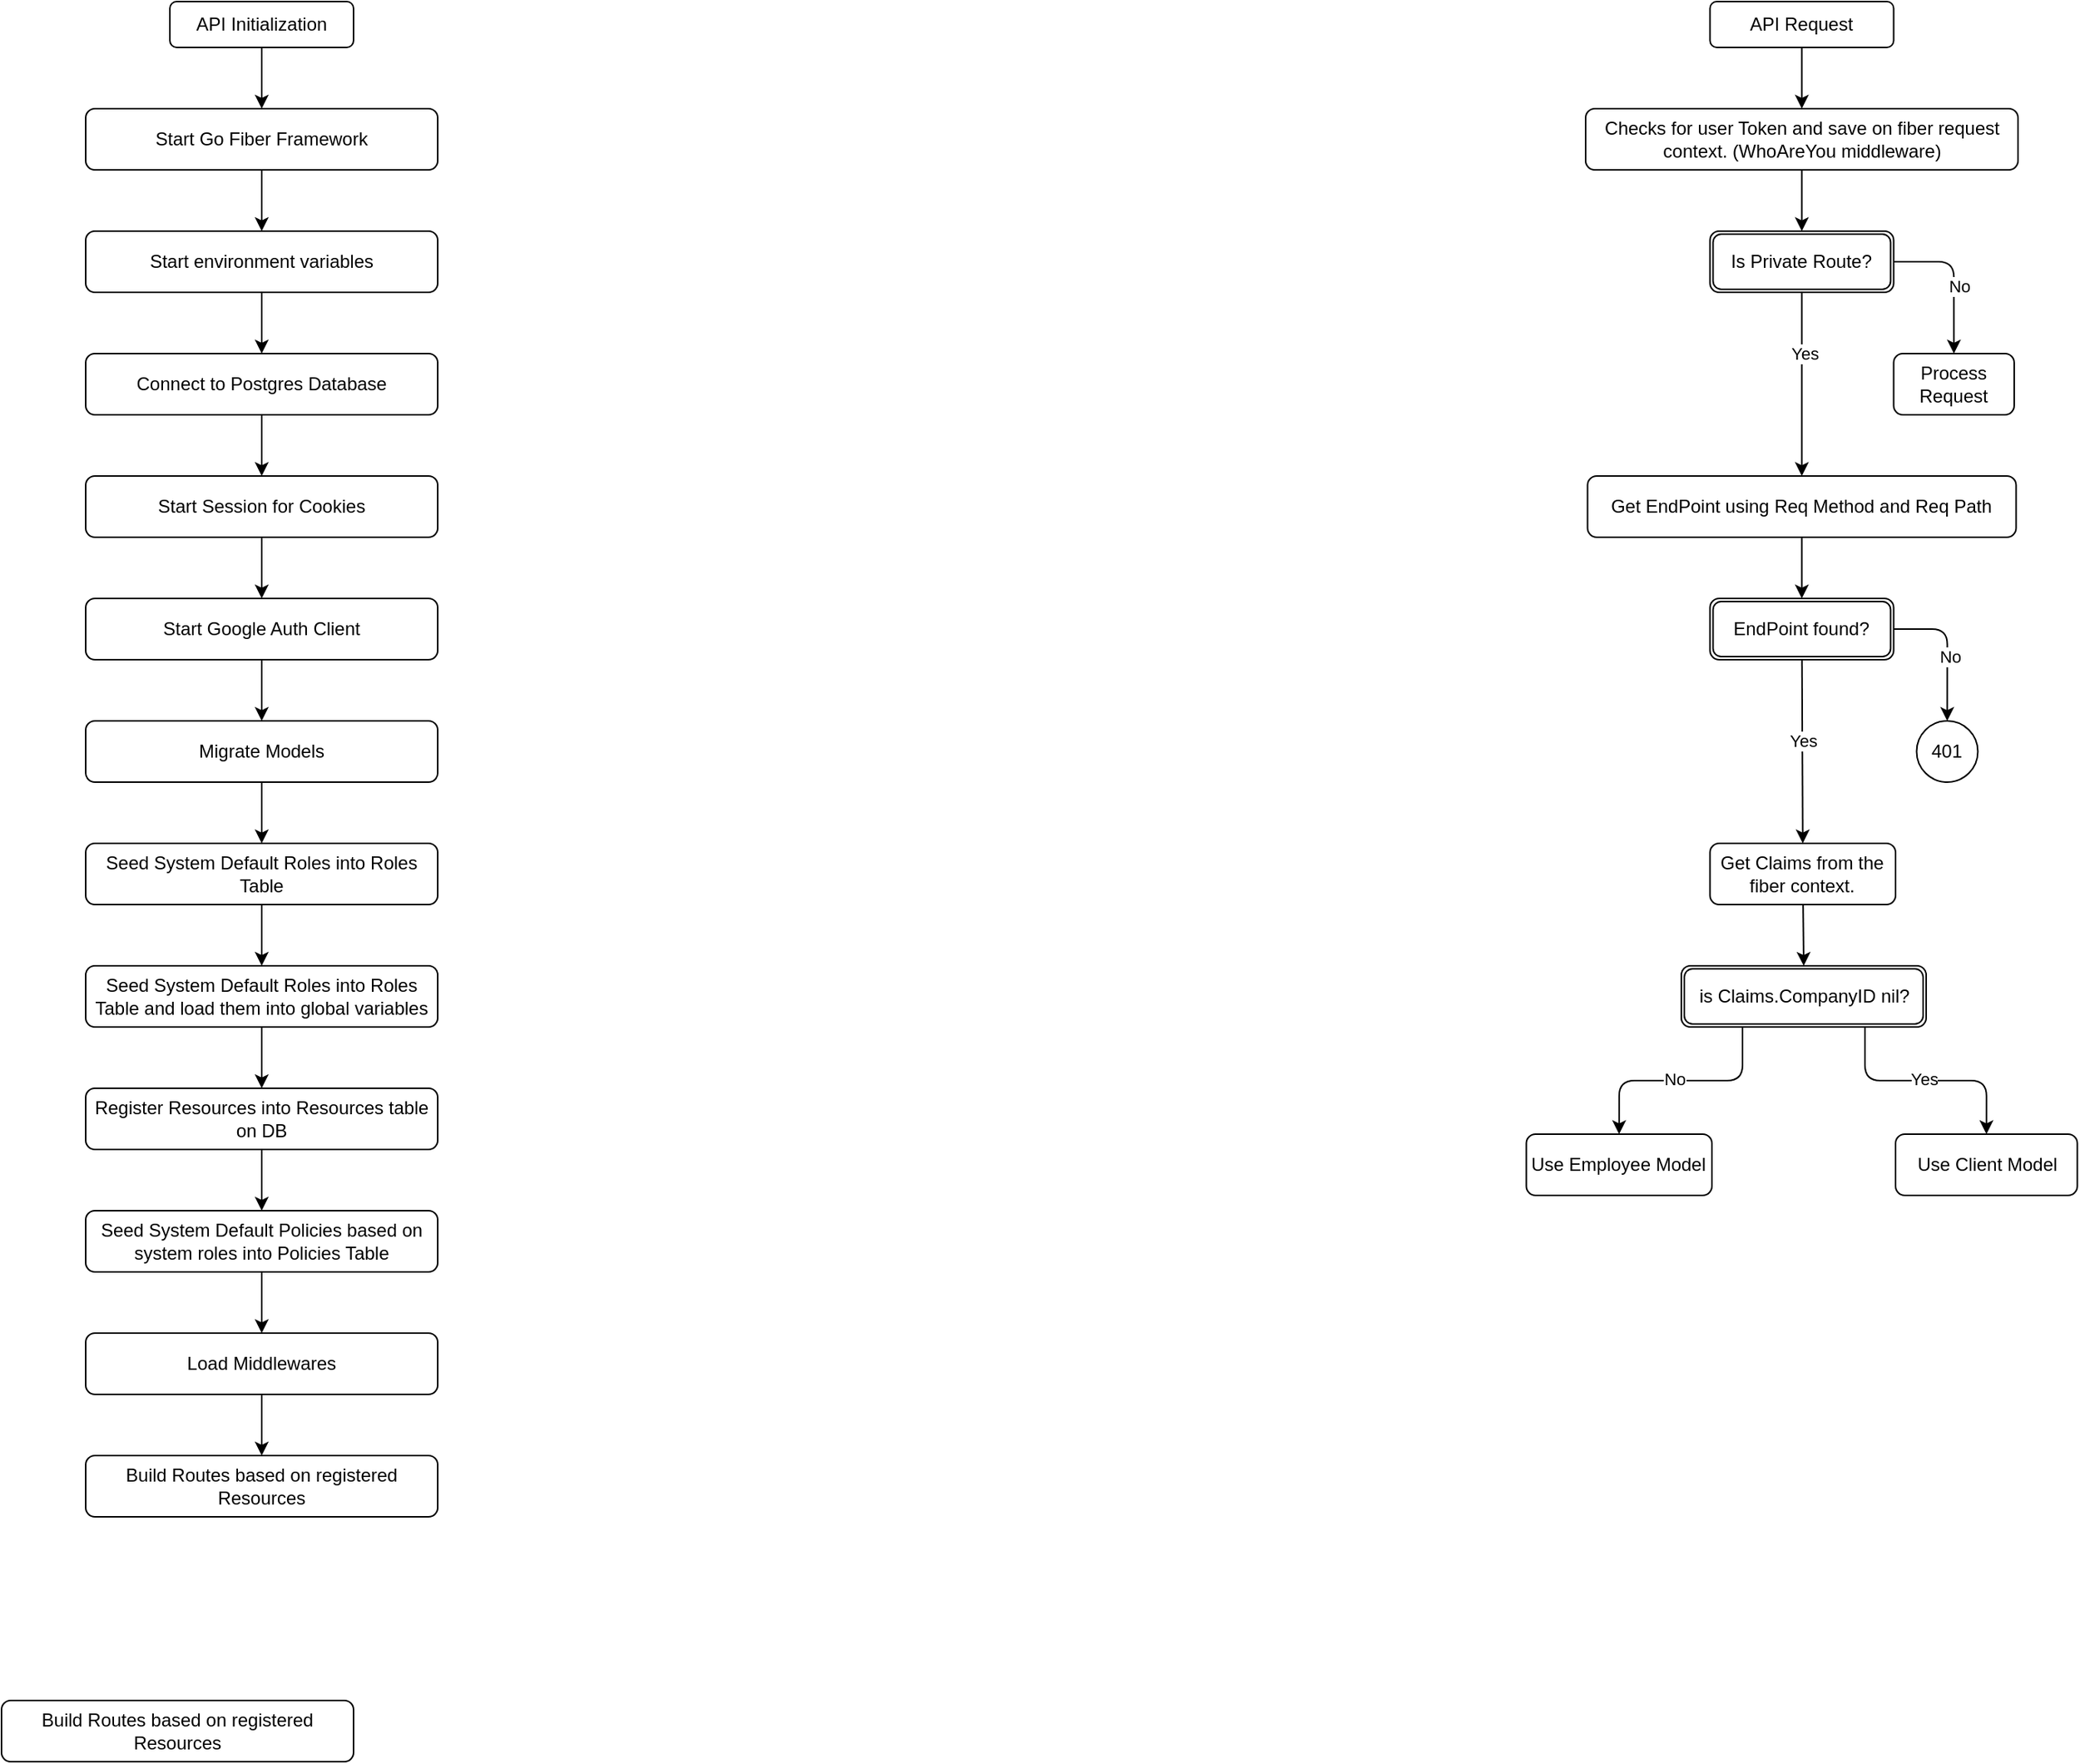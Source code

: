 <mxfile>
    <diagram id="YUusMCpgZFRGFOWQqa4S" name="Page-1">
        <mxGraphModel dx="1693" dy="294" grid="1" gridSize="10" guides="1" tooltips="1" connect="1" arrows="1" fold="1" page="1" pageScale="1" pageWidth="850" pageHeight="1100" math="0" shadow="0">
            <root>
                <mxCell id="0"/>
                <mxCell id="1" parent="0"/>
                <mxCell id="13" style="edgeStyle=none;html=1;entryX=0.5;entryY=0;entryDx=0;entryDy=0;" parent="1" source="2" target="3" edge="1">
                    <mxGeometry relative="1" as="geometry"/>
                </mxCell>
                <mxCell id="2" value="API Initialization" style="rounded=1;whiteSpace=wrap;html=1;" parent="1" vertex="1">
                    <mxGeometry x="-485" y="10" width="120" height="30" as="geometry"/>
                </mxCell>
                <mxCell id="14" style="edgeStyle=none;html=1;entryX=0.5;entryY=0;entryDx=0;entryDy=0;" parent="1" source="3" target="4" edge="1">
                    <mxGeometry relative="1" as="geometry"/>
                </mxCell>
                <mxCell id="3" value="Start Go Fiber Framework" style="rounded=1;whiteSpace=wrap;html=1;" parent="1" vertex="1">
                    <mxGeometry x="-540" y="80" width="230" height="40" as="geometry"/>
                </mxCell>
                <mxCell id="15" style="edgeStyle=none;html=1;entryX=0.5;entryY=0;entryDx=0;entryDy=0;" parent="1" source="4" target="5" edge="1">
                    <mxGeometry relative="1" as="geometry"/>
                </mxCell>
                <mxCell id="4" value="Start environment variables" style="rounded=1;whiteSpace=wrap;html=1;" parent="1" vertex="1">
                    <mxGeometry x="-540" y="160" width="230" height="40" as="geometry"/>
                </mxCell>
                <mxCell id="16" style="edgeStyle=none;html=1;entryX=0.5;entryY=0;entryDx=0;entryDy=0;" parent="1" source="5" target="6" edge="1">
                    <mxGeometry relative="1" as="geometry"/>
                </mxCell>
                <mxCell id="5" value="Connect to Po&lt;span style=&quot;font-family: monospace; font-size: 0px; text-align: start; text-wrap-mode: nowrap;&quot;&gt;%3CmxGraphModel%3E%3Croot%3E%3CmxCell%20id%3D%220%22%2F%3E%3CmxCell%20id%3D%221%22%20parent%3D%220%22%2F%3E%3CmxCell%20id%3D%222%22%20value%3D%22Start%20Environment%20Variables%22%20style%3D%22rounded%3D1%3BwhiteSpace%3Dwrap%3Bhtml%3D1%3B%22%20vertex%3D%221%22%20parent%3D%221%22%3E%3CmxGeometry%20x%3D%22105%22%20y%3D%22120%22%20width%3D%22230%22%20height%3D%2230%22%20as%3D%22geometry%22%2F%3E%3C%2FmxCell%3E%3C%2Froot%3E%3C%2FmxGraphModel%3E&lt;/span&gt;stgres Database" style="rounded=1;whiteSpace=wrap;html=1;" parent="1" vertex="1">
                    <mxGeometry x="-540" y="240" width="230" height="40" as="geometry"/>
                </mxCell>
                <mxCell id="18" style="edgeStyle=none;html=1;entryX=0.5;entryY=0;entryDx=0;entryDy=0;" parent="1" source="6" target="7" edge="1">
                    <mxGeometry relative="1" as="geometry"/>
                </mxCell>
                <mxCell id="6" value="Start Session for Cookies" style="rounded=1;whiteSpace=wrap;html=1;" parent="1" vertex="1">
                    <mxGeometry x="-540" y="320" width="230" height="40" as="geometry"/>
                </mxCell>
                <mxCell id="19" style="edgeStyle=none;html=1;entryX=0.5;entryY=0;entryDx=0;entryDy=0;" parent="1" source="7" target="8" edge="1">
                    <mxGeometry relative="1" as="geometry"/>
                </mxCell>
                <mxCell id="7" value="Start Google Auth Client" style="rounded=1;whiteSpace=wrap;html=1;" parent="1" vertex="1">
                    <mxGeometry x="-540" y="400" width="230" height="40" as="geometry"/>
                </mxCell>
                <mxCell id="20" style="edgeStyle=none;html=1;entryX=0.5;entryY=0;entryDx=0;entryDy=0;" parent="1" source="8" target="9" edge="1">
                    <mxGeometry relative="1" as="geometry"/>
                </mxCell>
                <mxCell id="8" value="Migrate Models" style="rounded=1;whiteSpace=wrap;html=1;" parent="1" vertex="1">
                    <mxGeometry x="-540" y="480" width="230" height="40" as="geometry"/>
                </mxCell>
                <mxCell id="21" style="edgeStyle=none;html=1;entryX=0.5;entryY=0;entryDx=0;entryDy=0;" parent="1" source="9" target="10" edge="1">
                    <mxGeometry relative="1" as="geometry"/>
                </mxCell>
                <mxCell id="9" value="Seed System Default Roles into Roles Table" style="rounded=1;whiteSpace=wrap;html=1;" parent="1" vertex="1">
                    <mxGeometry x="-540" y="560" width="230" height="40" as="geometry"/>
                </mxCell>
                <mxCell id="22" style="edgeStyle=none;html=1;entryX=0.5;entryY=0;entryDx=0;entryDy=0;" parent="1" source="10" target="11" edge="1">
                    <mxGeometry relative="1" as="geometry"/>
                </mxCell>
                <mxCell id="10" value="Seed System Default Roles into Roles Table and load them into global variables" style="rounded=1;whiteSpace=wrap;html=1;" parent="1" vertex="1">
                    <mxGeometry x="-540" y="640" width="230" height="40" as="geometry"/>
                </mxCell>
                <mxCell id="23" style="edgeStyle=none;html=1;entryX=0.5;entryY=0;entryDx=0;entryDy=0;" parent="1" source="11" target="97" edge="1">
                    <mxGeometry relative="1" as="geometry"/>
                </mxCell>
                <mxCell id="11" value="Register Resources into Resources table on DB" style="rounded=1;whiteSpace=wrap;html=1;" parent="1" vertex="1">
                    <mxGeometry x="-540" y="720" width="230" height="40" as="geometry"/>
                </mxCell>
                <mxCell id="25" style="edgeStyle=none;html=1;entryX=0.5;entryY=0;entryDx=0;entryDy=0;" parent="1" source="12" target="24" edge="1">
                    <mxGeometry relative="1" as="geometry"/>
                </mxCell>
                <mxCell id="12" value="Load Middlewares" style="rounded=1;whiteSpace=wrap;html=1;" parent="1" vertex="1">
                    <mxGeometry x="-540" y="880" width="230" height="40" as="geometry"/>
                </mxCell>
                <mxCell id="24" value="Build Routes based on registered Resources" style="rounded=1;whiteSpace=wrap;html=1;" parent="1" vertex="1">
                    <mxGeometry x="-540" y="960" width="230" height="40" as="geometry"/>
                </mxCell>
                <mxCell id="29" style="edgeStyle=none;html=1;entryX=0.5;entryY=0;entryDx=0;entryDy=0;" parent="1" source="26" target="28" edge="1">
                    <mxGeometry relative="1" as="geometry"/>
                </mxCell>
                <mxCell id="26" value="API Request" style="rounded=1;whiteSpace=wrap;html=1;" parent="1" vertex="1">
                    <mxGeometry x="521.25" y="10" width="120" height="30" as="geometry"/>
                </mxCell>
                <mxCell id="79" style="edgeStyle=none;html=1;entryX=0.5;entryY=0;entryDx=0;entryDy=0;" parent="1" source="28" target="78" edge="1">
                    <mxGeometry relative="1" as="geometry"/>
                </mxCell>
                <mxCell id="28" value="Checks for user Token and save on fiber request context. (WhoAreYou middleware)" style="rounded=1;whiteSpace=wrap;html=1;" parent="1" vertex="1">
                    <mxGeometry x="440" y="80" width="282.5" height="40" as="geometry"/>
                </mxCell>
                <mxCell id="33" value="Process Request" style="rounded=1;whiteSpace=wrap;html=1;" parent="1" vertex="1">
                    <mxGeometry x="641.25" y="240" width="78.75" height="40" as="geometry"/>
                </mxCell>
                <mxCell id="43" value="Use Client Model" style="rounded=1;whiteSpace=wrap;html=1;" parent="1" vertex="1">
                    <mxGeometry x="642.5" y="750" width="118.75" height="40" as="geometry"/>
                </mxCell>
                <mxCell id="45" value="Use Employee Model" style="rounded=1;whiteSpace=wrap;html=1;" parent="1" vertex="1">
                    <mxGeometry x="401.25" y="750" width="121.25" height="40" as="geometry"/>
                </mxCell>
                <mxCell id="52" style="edgeStyle=none;html=1;entryX=0.5;entryY=0;entryDx=0;entryDy=0;" parent="1" source="47" target="92" edge="1">
                    <mxGeometry relative="1" as="geometry">
                        <mxPoint x="582.5" y="400" as="targetPoint"/>
                    </mxGeometry>
                </mxCell>
                <mxCell id="47" value="Get EndPoint using Req Method and Req Path" style="rounded=1;whiteSpace=wrap;html=1;" parent="1" vertex="1">
                    <mxGeometry x="441.25" y="320" width="280" height="40" as="geometry"/>
                </mxCell>
                <mxCell id="55" style="edgeStyle=orthogonalEdgeStyle;html=1;entryX=0.5;entryY=0;entryDx=0;entryDy=0;exitX=1;exitY=0.5;exitDx=0;exitDy=0;" parent="1" source="92" target="54" edge="1">
                    <mxGeometry relative="1" as="geometry">
                        <mxPoint x="622.5" y="440" as="sourcePoint"/>
                    </mxGeometry>
                </mxCell>
                <mxCell id="56" value="No" style="edgeLabel;html=1;align=center;verticalAlign=middle;resizable=0;points=[];" parent="55" vertex="1" connectable="0">
                    <mxGeometry x="0.112" y="1" relative="1" as="geometry">
                        <mxPoint as="offset"/>
                    </mxGeometry>
                </mxCell>
                <mxCell id="54" value="401" style="ellipse;whiteSpace=wrap;html=1;aspect=fixed;" parent="1" vertex="1">
                    <mxGeometry x="656.25" y="480" width="40" height="40" as="geometry"/>
                </mxCell>
                <mxCell id="80" style="edgeStyle=orthogonalEdgeStyle;html=1;exitX=1;exitY=0.5;exitDx=0;exitDy=0;entryX=0.5;entryY=0;entryDx=0;entryDy=0;" parent="1" source="78" target="33" edge="1">
                    <mxGeometry relative="1" as="geometry"/>
                </mxCell>
                <mxCell id="95" value="No" style="edgeLabel;html=1;align=center;verticalAlign=middle;resizable=0;points=[];" parent="80" vertex="1" connectable="0">
                    <mxGeometry x="0.118" y="3" relative="1" as="geometry">
                        <mxPoint as="offset"/>
                    </mxGeometry>
                </mxCell>
                <mxCell id="91" style="edgeStyle=none;html=1;entryX=0.5;entryY=0;entryDx=0;entryDy=0;" parent="1" source="78" target="47" edge="1">
                    <mxGeometry relative="1" as="geometry"/>
                </mxCell>
                <mxCell id="96" value="Yes" style="edgeLabel;html=1;align=center;verticalAlign=middle;resizable=0;points=[];" parent="91" vertex="1" connectable="0">
                    <mxGeometry x="-0.336" y="1" relative="1" as="geometry">
                        <mxPoint as="offset"/>
                    </mxGeometry>
                </mxCell>
                <mxCell id="78" value="Is Private Route?" style="shape=ext;double=1;rounded=1;whiteSpace=wrap;html=1;" parent="1" vertex="1">
                    <mxGeometry x="521.25" y="160" width="120" height="40" as="geometry"/>
                </mxCell>
                <mxCell id="86" style="edgeStyle=none;html=1;entryX=0.5;entryY=0;entryDx=0;entryDy=0;" parent="1" source="84" target="85" edge="1">
                    <mxGeometry relative="1" as="geometry"/>
                </mxCell>
                <mxCell id="84" value="Get Claims from the fiber context." style="rounded=1;whiteSpace=wrap;html=1;" parent="1" vertex="1">
                    <mxGeometry x="521.25" y="560" width="121.25" height="40" as="geometry"/>
                </mxCell>
                <mxCell id="87" style="edgeStyle=orthogonalEdgeStyle;html=1;exitX=0.75;exitY=1;exitDx=0;exitDy=0;entryX=0.5;entryY=0;entryDx=0;entryDy=0;" parent="1" source="85" target="43" edge="1">
                    <mxGeometry relative="1" as="geometry"/>
                </mxCell>
                <mxCell id="89" value="Yes" style="edgeLabel;html=1;align=center;verticalAlign=middle;resizable=0;points=[];" parent="87" vertex="1" connectable="0">
                    <mxGeometry x="-0.013" y="1" relative="1" as="geometry">
                        <mxPoint as="offset"/>
                    </mxGeometry>
                </mxCell>
                <mxCell id="88" style="edgeStyle=orthogonalEdgeStyle;html=1;exitX=0.25;exitY=1;exitDx=0;exitDy=0;entryX=0.5;entryY=0;entryDx=0;entryDy=0;" parent="1" source="85" target="45" edge="1">
                    <mxGeometry relative="1" as="geometry"/>
                </mxCell>
                <mxCell id="90" value="No" style="edgeLabel;html=1;align=center;verticalAlign=middle;resizable=0;points=[];" parent="88" vertex="1" connectable="0">
                    <mxGeometry x="0.054" y="-1" relative="1" as="geometry">
                        <mxPoint as="offset"/>
                    </mxGeometry>
                </mxCell>
                <mxCell id="85" value="is Claims.CompanyID nil?" style="shape=ext;double=1;rounded=1;whiteSpace=wrap;html=1;" parent="1" vertex="1">
                    <mxGeometry x="502.5" y="640" width="160" height="40" as="geometry"/>
                </mxCell>
                <mxCell id="93" style="edgeStyle=none;html=1;entryX=0.5;entryY=0;entryDx=0;entryDy=0;" parent="1" source="92" target="84" edge="1">
                    <mxGeometry relative="1" as="geometry"/>
                </mxCell>
                <mxCell id="94" value="Yes" style="edgeLabel;html=1;align=center;verticalAlign=middle;resizable=0;points=[];" parent="93" vertex="1" connectable="0">
                    <mxGeometry x="-0.114" relative="1" as="geometry">
                        <mxPoint as="offset"/>
                    </mxGeometry>
                </mxCell>
                <mxCell id="92" value="EndPoint found?" style="shape=ext;double=1;rounded=1;whiteSpace=wrap;html=1;" parent="1" vertex="1">
                    <mxGeometry x="521.25" y="400" width="120" height="40" as="geometry"/>
                </mxCell>
                <mxCell id="98" style="edgeStyle=none;html=1;entryX=0.5;entryY=0;entryDx=0;entryDy=0;" parent="1" source="97" target="12" edge="1">
                    <mxGeometry relative="1" as="geometry"/>
                </mxCell>
                <mxCell id="97" value="Seed System Default Policies based on system roles into Policies Table" style="rounded=1;whiteSpace=wrap;html=1;strokeColor=light-dark(#000000,#FFFF66);" parent="1" vertex="1">
                    <mxGeometry x="-540" y="800" width="230" height="40" as="geometry"/>
                </mxCell>
                <mxCell id="99" value="Build Routes based on registered Resources" style="rounded=1;whiteSpace=wrap;html=1;" vertex="1" parent="1">
                    <mxGeometry x="-595" y="1120" width="230" height="40" as="geometry"/>
                </mxCell>
            </root>
        </mxGraphModel>
    </diagram>
</mxfile>